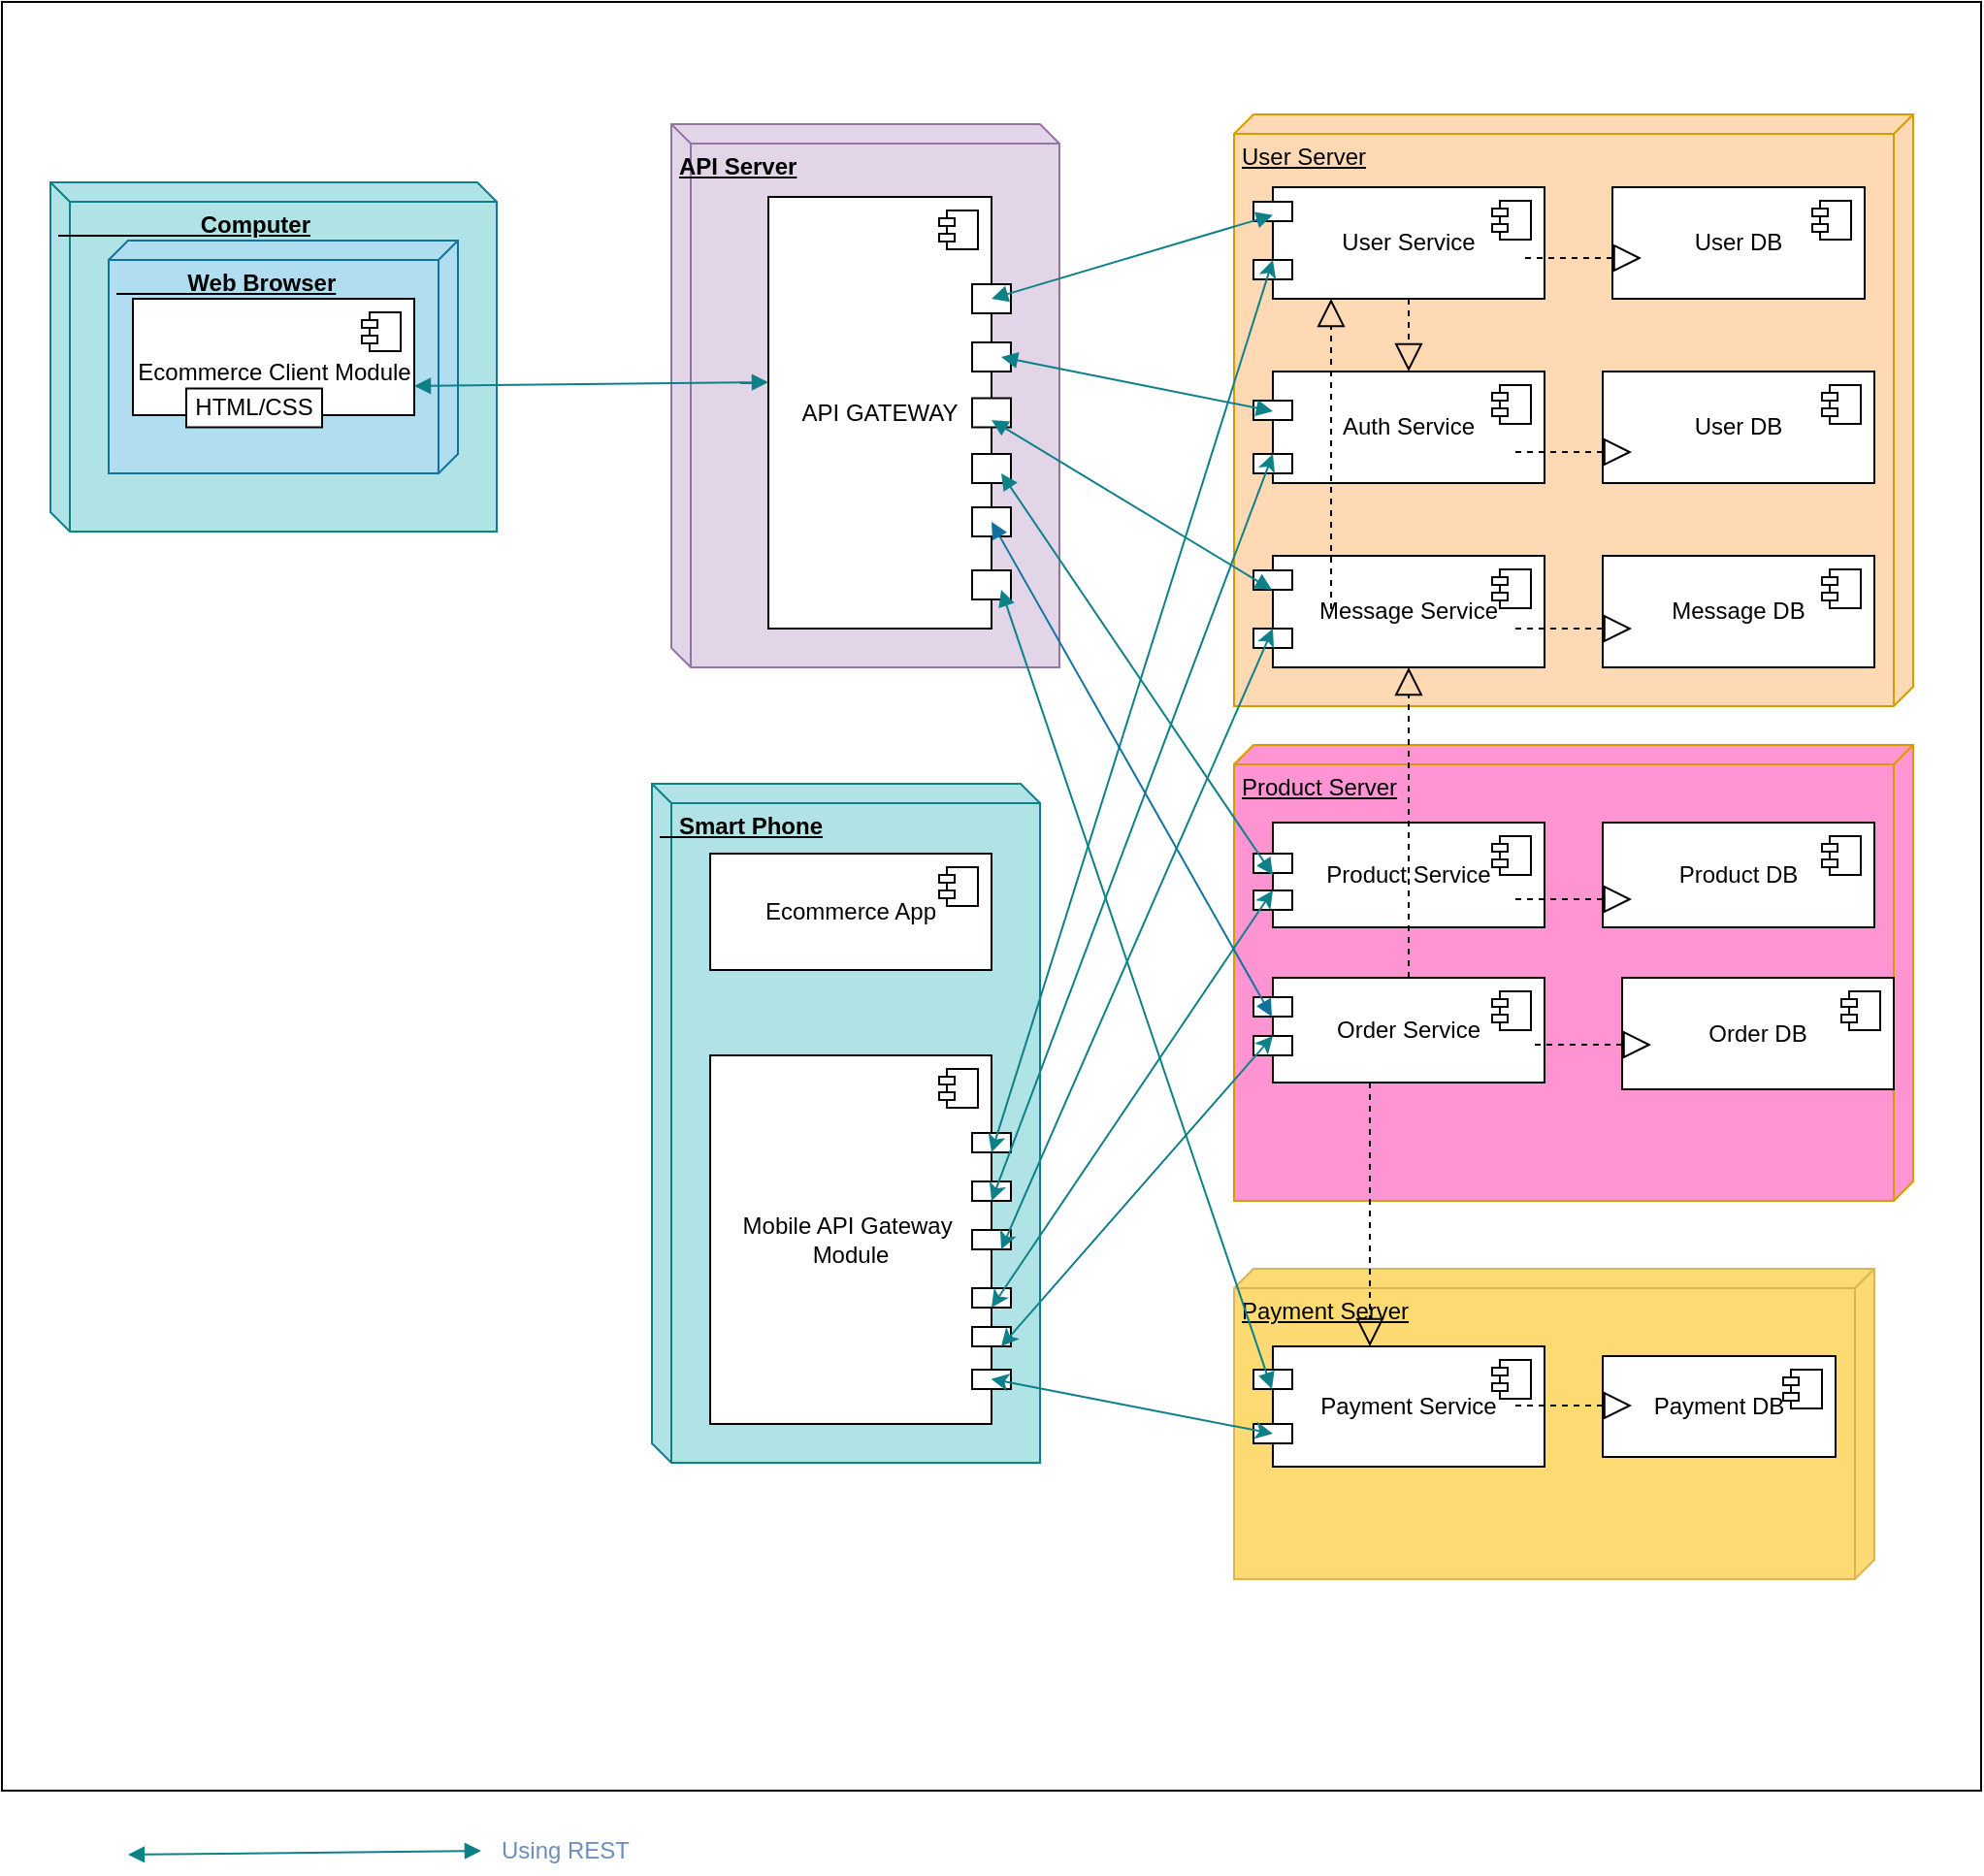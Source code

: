 <mxfile version="24.7.5">
  <diagram name="Page-1" id="vhs3pV7maKaz41Letp2S">
    <mxGraphModel dx="1050" dy="1372" grid="1" gridSize="10" guides="1" tooltips="1" connect="1" arrows="1" fold="1" page="1" pageScale="1" pageWidth="1100" pageHeight="850" math="0" shadow="0">
      <root>
        <mxCell id="0" />
        <mxCell id="1" parent="0" />
        <mxCell id="Byewc4a8WY_J0uslb-Vc-2" value="R" style="rounded=0;whiteSpace=wrap;html=1;" parent="1" vertex="1">
          <mxGeometry x="5" y="-33" width="1020" height="922" as="geometry" />
        </mxCell>
        <mxCell id="Byewc4a8WY_J0uslb-Vc-3" value="User Server" style="verticalAlign=top;align=left;spacingTop=8;spacingLeft=2;spacingRight=12;shape=cube;size=10;direction=south;fontStyle=4;html=1;whiteSpace=wrap;fillColor=#FFD9B3;strokeColor=#d79b00;" parent="1" vertex="1">
          <mxGeometry x="640" y="25" width="350" height="305" as="geometry" />
        </mxCell>
        <mxCell id="Byewc4a8WY_J0uslb-Vc-4" value="&lt;b&gt;API Server&lt;/b&gt;" style="verticalAlign=top;align=left;spacingTop=8;spacingLeft=2;spacingRight=12;shape=cube;size=10;direction=east;fontStyle=4;html=1;whiteSpace=wrap;fillColor=#e1d5e7;strokeColor=#9673a6;" parent="1" vertex="1">
          <mxGeometry x="350" y="30" width="200" height="280" as="geometry" />
        </mxCell>
        <mxCell id="Byewc4a8WY_J0uslb-Vc-5" value="&lt;b&gt;&amp;nbsp; &amp;nbsp; &amp;nbsp; &amp;nbsp; &amp;nbsp; &amp;nbsp; &amp;nbsp; &amp;nbsp; &amp;nbsp; &amp;nbsp; &amp;nbsp; Computer&lt;/b&gt;" style="verticalAlign=top;align=left;spacingTop=8;spacingLeft=2;spacingRight=12;shape=cube;size=10;direction=east;fontStyle=4;html=1;whiteSpace=wrap;fillColor=#b0e3e6;strokeColor=#0e8088;" parent="1" vertex="1">
          <mxGeometry x="30" y="60" width="230" height="180" as="geometry" />
        </mxCell>
        <mxCell id="Byewc4a8WY_J0uslb-Vc-6" value="&lt;b&gt;&amp;nbsp; &amp;nbsp;Smart Phone&lt;/b&gt;" style="verticalAlign=top;align=left;spacingTop=8;spacingLeft=2;spacingRight=12;shape=cube;size=10;direction=east;fontStyle=4;html=1;whiteSpace=wrap;fillColor=#b0e3e6;strokeColor=#0e8088;" parent="1" vertex="1">
          <mxGeometry x="340" y="370" width="200" height="350" as="geometry" />
        </mxCell>
        <mxCell id="Byewc4a8WY_J0uslb-Vc-7" value="Payment Server" style="verticalAlign=top;align=left;spacingTop=8;spacingLeft=2;spacingRight=12;shape=cube;size=10;direction=south;fontStyle=4;html=1;whiteSpace=wrap;fillColor=#fdda72;strokeColor=#d6b656;" parent="1" vertex="1">
          <mxGeometry x="640" y="620" width="330" height="160" as="geometry" />
        </mxCell>
        <mxCell id="Byewc4a8WY_J0uslb-Vc-8" value="&lt;b&gt;&amp;nbsp; &amp;nbsp; &amp;nbsp; &amp;nbsp; &amp;nbsp; &amp;nbsp;Web Browser&lt;/b&gt;" style="verticalAlign=top;align=left;spacingTop=8;spacingLeft=2;spacingRight=12;shape=cube;size=10;direction=south;fontStyle=4;html=1;whiteSpace=wrap;fillColor=#b1ddf0;strokeColor=#10739e;" parent="1" vertex="1">
          <mxGeometry x="60" y="90" width="180" height="120" as="geometry" />
        </mxCell>
        <mxCell id="Byewc4a8WY_J0uslb-Vc-9" value="API GATEWAY" style="html=1;dropTarget=0;whiteSpace=wrap;direction=south;" parent="1" vertex="1">
          <mxGeometry x="400" y="67.5" width="115" height="222.5" as="geometry" />
        </mxCell>
        <mxCell id="Byewc4a8WY_J0uslb-Vc-10" value="" style="shape=module;jettyWidth=8;jettyHeight=4;" parent="Byewc4a8WY_J0uslb-Vc-9" vertex="1">
          <mxGeometry x="1" width="20" height="20" relative="1" as="geometry">
            <mxPoint x="-27" y="7" as="offset" />
          </mxGeometry>
        </mxCell>
        <mxCell id="Byewc4a8WY_J0uslb-Vc-11" value="" style="shape=umlLifeline;perimeter=lifelinePerimeter;whiteSpace=wrap;html=1;container=1;dropTarget=0;collapsible=0;recursiveResize=0;outlineConnect=0;portConstraint=eastwest;newEdgeStyle={&quot;curved&quot;:0,&quot;rounded&quot;:0};direction=south;" parent="1" vertex="1">
          <mxGeometry x="505" y="112.5" width="20" height="15" as="geometry" />
        </mxCell>
        <mxCell id="Byewc4a8WY_J0uslb-Vc-14" value="" style="ellipse;whiteSpace=wrap;html=1;align=center;aspect=fixed;fillColor=none;strokeColor=none;resizable=0;perimeter=centerPerimeter;rotatable=0;allowArrows=0;points=[];outlineConnect=1;" parent="1" vertex="1">
          <mxGeometry x="590" y="90" width="10" height="10" as="geometry" />
        </mxCell>
        <mxCell id="Byewc4a8WY_J0uslb-Vc-15" value="User DB" style="html=1;dropTarget=0;whiteSpace=wrap;direction=west;" parent="1" vertex="1">
          <mxGeometry x="835" y="62.5" width="130" height="57.5" as="geometry" />
        </mxCell>
        <mxCell id="Byewc4a8WY_J0uslb-Vc-16" value="" style="shape=module;jettyWidth=8;jettyHeight=4;" parent="Byewc4a8WY_J0uslb-Vc-15" vertex="1">
          <mxGeometry x="1" width="20" height="20" relative="1" as="geometry">
            <mxPoint x="-27" y="7" as="offset" />
          </mxGeometry>
        </mxCell>
        <mxCell id="Byewc4a8WY_J0uslb-Vc-17" value="User DB" style="html=1;dropTarget=0;whiteSpace=wrap;direction=west;" parent="1" vertex="1">
          <mxGeometry x="830" y="157.5" width="140" height="57.5" as="geometry" />
        </mxCell>
        <mxCell id="Byewc4a8WY_J0uslb-Vc-18" value="" style="shape=module;jettyWidth=8;jettyHeight=4;" parent="Byewc4a8WY_J0uslb-Vc-17" vertex="1">
          <mxGeometry x="1" width="20" height="20" relative="1" as="geometry">
            <mxPoint x="-27" y="7" as="offset" />
          </mxGeometry>
        </mxCell>
        <mxCell id="Byewc4a8WY_J0uslb-Vc-19" value="User Service" style="html=1;dropTarget=0;whiteSpace=wrap;direction=west;" parent="1" vertex="1">
          <mxGeometry x="660" y="62.5" width="140" height="57.5" as="geometry" />
        </mxCell>
        <mxCell id="Byewc4a8WY_J0uslb-Vc-20" value="" style="shape=module;jettyWidth=8;jettyHeight=4;" parent="Byewc4a8WY_J0uslb-Vc-19" vertex="1">
          <mxGeometry x="1" width="20" height="20" relative="1" as="geometry">
            <mxPoint x="-27" y="7" as="offset" />
          </mxGeometry>
        </mxCell>
        <mxCell id="Byewc4a8WY_J0uslb-Vc-21" value="Auth Service" style="html=1;dropTarget=0;whiteSpace=wrap;direction=west;" parent="1" vertex="1">
          <mxGeometry x="660" y="157.5" width="140" height="57.5" as="geometry" />
        </mxCell>
        <mxCell id="Byewc4a8WY_J0uslb-Vc-22" value="" style="shape=module;jettyWidth=8;jettyHeight=4;" parent="Byewc4a8WY_J0uslb-Vc-21" vertex="1">
          <mxGeometry x="1" width="20" height="20" relative="1" as="geometry">
            <mxPoint x="-27" y="7" as="offset" />
          </mxGeometry>
        </mxCell>
        <mxCell id="Byewc4a8WY_J0uslb-Vc-23" value="Product Server" style="verticalAlign=top;align=left;spacingTop=8;spacingLeft=2;spacingRight=12;shape=cube;size=10;direction=south;fontStyle=4;html=1;whiteSpace=wrap;fillColor=#ff94d2;strokeColor=#d79b00;" parent="1" vertex="1">
          <mxGeometry x="640" y="350" width="350" height="235" as="geometry" />
        </mxCell>
        <mxCell id="Byewc4a8WY_J0uslb-Vc-24" value="Product Service" style="html=1;dropTarget=0;whiteSpace=wrap;direction=west;" parent="1" vertex="1">
          <mxGeometry x="660" y="390" width="140" height="54" as="geometry" />
        </mxCell>
        <mxCell id="Byewc4a8WY_J0uslb-Vc-25" value="" style="shape=module;jettyWidth=8;jettyHeight=4;" parent="Byewc4a8WY_J0uslb-Vc-24" vertex="1">
          <mxGeometry x="1" width="20" height="20" relative="1" as="geometry">
            <mxPoint x="-27" y="7" as="offset" />
          </mxGeometry>
        </mxCell>
        <mxCell id="Byewc4a8WY_J0uslb-Vc-26" value="Product DB" style="html=1;dropTarget=0;whiteSpace=wrap;direction=west;" parent="1" vertex="1">
          <mxGeometry x="830" y="390" width="140" height="54" as="geometry" />
        </mxCell>
        <mxCell id="Byewc4a8WY_J0uslb-Vc-27" value="" style="shape=module;jettyWidth=8;jettyHeight=4;" parent="Byewc4a8WY_J0uslb-Vc-26" vertex="1">
          <mxGeometry x="1" width="20" height="20" relative="1" as="geometry">
            <mxPoint x="-27" y="7" as="offset" />
          </mxGeometry>
        </mxCell>
        <mxCell id="Byewc4a8WY_J0uslb-Vc-28" value="Order Service" style="html=1;dropTarget=0;whiteSpace=wrap;direction=west;" parent="1" vertex="1">
          <mxGeometry x="660" y="470" width="140" height="54" as="geometry" />
        </mxCell>
        <mxCell id="Byewc4a8WY_J0uslb-Vc-29" value="" style="shape=module;jettyWidth=8;jettyHeight=4;" parent="Byewc4a8WY_J0uslb-Vc-28" vertex="1">
          <mxGeometry x="1" width="20" height="20" relative="1" as="geometry">
            <mxPoint x="-27" y="7" as="offset" />
          </mxGeometry>
        </mxCell>
        <mxCell id="Byewc4a8WY_J0uslb-Vc-30" value="Order DB" style="html=1;dropTarget=0;whiteSpace=wrap;direction=west;" parent="1" vertex="1">
          <mxGeometry x="840" y="470" width="140" height="57.5" as="geometry" />
        </mxCell>
        <mxCell id="Byewc4a8WY_J0uslb-Vc-31" value="" style="shape=module;jettyWidth=8;jettyHeight=4;" parent="Byewc4a8WY_J0uslb-Vc-30" vertex="1">
          <mxGeometry x="1" width="20" height="20" relative="1" as="geometry">
            <mxPoint x="-27" y="7" as="offset" />
          </mxGeometry>
        </mxCell>
        <mxCell id="Byewc4a8WY_J0uslb-Vc-32" value="Payment Service" style="html=1;dropTarget=0;whiteSpace=wrap;direction=west;" parent="1" vertex="1">
          <mxGeometry x="660" y="660" width="140" height="62" as="geometry" />
        </mxCell>
        <mxCell id="Byewc4a8WY_J0uslb-Vc-33" value="" style="shape=module;jettyWidth=8;jettyHeight=4;" parent="Byewc4a8WY_J0uslb-Vc-32" vertex="1">
          <mxGeometry x="1" width="20" height="20" relative="1" as="geometry">
            <mxPoint x="-27" y="7" as="offset" />
          </mxGeometry>
        </mxCell>
        <mxCell id="Byewc4a8WY_J0uslb-Vc-34" value="" style="shape=umlLifeline;perimeter=lifelinePerimeter;whiteSpace=wrap;html=1;container=1;dropTarget=0;collapsible=0;recursiveResize=0;outlineConnect=0;portConstraint=eastwest;newEdgeStyle={&quot;curved&quot;:0,&quot;rounded&quot;:0};direction=south;" parent="1" vertex="1">
          <mxGeometry x="505" y="142.5" width="20" height="15" as="geometry" />
        </mxCell>
        <mxCell id="Byewc4a8WY_J0uslb-Vc-35" value="" style="shape=umlLifeline;perimeter=lifelinePerimeter;whiteSpace=wrap;html=1;container=1;dropTarget=0;collapsible=0;recursiveResize=0;outlineConnect=0;portConstraint=eastwest;newEdgeStyle={&quot;curved&quot;:0,&quot;rounded&quot;:0};direction=south;" parent="1" vertex="1">
          <mxGeometry x="505" y="171.25" width="20" height="15" as="geometry" />
        </mxCell>
        <mxCell id="Byewc4a8WY_J0uslb-Vc-36" value="" style="shape=umlLifeline;perimeter=lifelinePerimeter;whiteSpace=wrap;html=1;container=1;dropTarget=0;collapsible=0;recursiveResize=0;outlineConnect=0;portConstraint=eastwest;newEdgeStyle={&quot;curved&quot;:0,&quot;rounded&quot;:0};direction=south;" parent="1" vertex="1">
          <mxGeometry x="505" y="200" width="20" height="15" as="geometry" />
        </mxCell>
        <mxCell id="Byewc4a8WY_J0uslb-Vc-37" value="" style="shape=umlLifeline;perimeter=lifelinePerimeter;whiteSpace=wrap;html=1;container=1;dropTarget=0;collapsible=0;recursiveResize=0;outlineConnect=0;portConstraint=eastwest;newEdgeStyle={&quot;curved&quot;:0,&quot;rounded&quot;:0};direction=south;" parent="1" vertex="1">
          <mxGeometry x="505" y="227.5" width="20" height="15" as="geometry" />
        </mxCell>
        <mxCell id="Byewc4a8WY_J0uslb-Vc-38" value="" style="shape=umlLifeline;perimeter=lifelinePerimeter;whiteSpace=wrap;html=1;container=1;dropTarget=0;collapsible=0;recursiveResize=0;outlineConnect=0;portConstraint=eastwest;newEdgeStyle={&quot;curved&quot;:0,&quot;rounded&quot;:0};direction=south;" parent="1" vertex="1">
          <mxGeometry x="505" y="260" width="20" height="15" as="geometry" />
        </mxCell>
        <mxCell id="Byewc4a8WY_J0uslb-Vc-39" value="Message Service" style="html=1;dropTarget=0;whiteSpace=wrap;direction=west;" parent="1" vertex="1">
          <mxGeometry x="660" y="252.5" width="140" height="57.5" as="geometry" />
        </mxCell>
        <mxCell id="Byewc4a8WY_J0uslb-Vc-40" value="" style="shape=module;jettyWidth=8;jettyHeight=4;" parent="Byewc4a8WY_J0uslb-Vc-39" vertex="1">
          <mxGeometry x="1" width="20" height="20" relative="1" as="geometry">
            <mxPoint x="-27" y="7" as="offset" />
          </mxGeometry>
        </mxCell>
        <mxCell id="Byewc4a8WY_J0uslb-Vc-41" value="Message DB" style="html=1;dropTarget=0;whiteSpace=wrap;direction=west;" parent="1" vertex="1">
          <mxGeometry x="830" y="252.5" width="140" height="57.5" as="geometry" />
        </mxCell>
        <mxCell id="Byewc4a8WY_J0uslb-Vc-42" value="" style="shape=module;jettyWidth=8;jettyHeight=4;" parent="Byewc4a8WY_J0uslb-Vc-41" vertex="1">
          <mxGeometry x="1" width="20" height="20" relative="1" as="geometry">
            <mxPoint x="-27" y="7" as="offset" />
          </mxGeometry>
        </mxCell>
        <mxCell id="Byewc4a8WY_J0uslb-Vc-43" value="Mobile API Gateway&amp;nbsp;&lt;div&gt;Module&lt;/div&gt;" style="html=1;dropTarget=0;whiteSpace=wrap;direction=south;" parent="1" vertex="1">
          <mxGeometry x="370" y="510" width="145" height="190" as="geometry" />
        </mxCell>
        <mxCell id="Byewc4a8WY_J0uslb-Vc-44" value="" style="shape=module;jettyWidth=8;jettyHeight=4;" parent="Byewc4a8WY_J0uslb-Vc-43" vertex="1">
          <mxGeometry x="1" width="20" height="20" relative="1" as="geometry">
            <mxPoint x="-27" y="7" as="offset" />
          </mxGeometry>
        </mxCell>
        <mxCell id="Byewc4a8WY_J0uslb-Vc-45" value="Ecommerce App" style="html=1;dropTarget=0;whiteSpace=wrap;direction=south;" parent="1" vertex="1">
          <mxGeometry x="370" y="406" width="145" height="60" as="geometry" />
        </mxCell>
        <mxCell id="Byewc4a8WY_J0uslb-Vc-46" value="" style="shape=module;jettyWidth=8;jettyHeight=4;" parent="Byewc4a8WY_J0uslb-Vc-45" vertex="1">
          <mxGeometry x="1" width="20" height="20" relative="1" as="geometry">
            <mxPoint x="-27" y="7" as="offset" />
          </mxGeometry>
        </mxCell>
        <mxCell id="Byewc4a8WY_J0uslb-Vc-47" value="" style="shape=umlLifeline;perimeter=lifelinePerimeter;whiteSpace=wrap;html=1;container=1;dropTarget=0;collapsible=0;recursiveResize=0;outlineConnect=0;portConstraint=eastwest;newEdgeStyle={&quot;curved&quot;:0,&quot;rounded&quot;:0};direction=south;" parent="1" vertex="1">
          <mxGeometry x="505" y="550" width="20" height="10" as="geometry" />
        </mxCell>
        <mxCell id="Byewc4a8WY_J0uslb-Vc-54" value="" style="shape=umlLifeline;perimeter=lifelinePerimeter;whiteSpace=wrap;html=1;container=1;dropTarget=0;collapsible=0;recursiveResize=0;outlineConnect=0;portConstraint=eastwest;newEdgeStyle={&quot;curved&quot;:0,&quot;rounded&quot;:0};direction=south;" parent="1" vertex="1">
          <mxGeometry x="505" y="575" width="20" height="10" as="geometry" />
        </mxCell>
        <mxCell id="Byewc4a8WY_J0uslb-Vc-55" value="" style="shape=umlLifeline;perimeter=lifelinePerimeter;whiteSpace=wrap;html=1;container=1;dropTarget=0;collapsible=0;recursiveResize=0;outlineConnect=0;portConstraint=eastwest;newEdgeStyle={&quot;curved&quot;:0,&quot;rounded&quot;:0};direction=south;" parent="1" vertex="1">
          <mxGeometry x="505" y="600" width="20" height="10" as="geometry" />
        </mxCell>
        <mxCell id="Byewc4a8WY_J0uslb-Vc-56" value="" style="shape=umlLifeline;perimeter=lifelinePerimeter;whiteSpace=wrap;html=1;container=1;dropTarget=0;collapsible=0;recursiveResize=0;outlineConnect=0;portConstraint=eastwest;newEdgeStyle={&quot;curved&quot;:0,&quot;rounded&quot;:0};direction=south;" parent="1" vertex="1">
          <mxGeometry x="505" y="630" width="20" height="10" as="geometry" />
        </mxCell>
        <mxCell id="Byewc4a8WY_J0uslb-Vc-57" value="" style="shape=umlLifeline;perimeter=lifelinePerimeter;whiteSpace=wrap;html=1;container=1;dropTarget=0;collapsible=0;recursiveResize=0;outlineConnect=0;portConstraint=eastwest;newEdgeStyle={&quot;curved&quot;:0,&quot;rounded&quot;:0};direction=south;" parent="1" vertex="1">
          <mxGeometry x="505" y="650" width="20" height="10" as="geometry" />
        </mxCell>
        <mxCell id="Byewc4a8WY_J0uslb-Vc-60" value="" style="shape=umlLifeline;perimeter=lifelinePerimeter;whiteSpace=wrap;html=1;container=1;dropTarget=0;collapsible=0;recursiveResize=0;outlineConnect=0;portConstraint=eastwest;newEdgeStyle={&quot;curved&quot;:0,&quot;rounded&quot;:0};direction=south;" parent="1" vertex="1">
          <mxGeometry x="505" y="672" width="20" height="10" as="geometry" />
        </mxCell>
        <mxCell id="Byewc4a8WY_J0uslb-Vc-61" value="" style="shape=umlLifeline;perimeter=lifelinePerimeter;whiteSpace=wrap;html=1;container=1;dropTarget=0;collapsible=0;recursiveResize=0;outlineConnect=0;portConstraint=eastwest;newEdgeStyle={&quot;curved&quot;:0,&quot;rounded&quot;:0};direction=south;" parent="1" vertex="1">
          <mxGeometry x="650" y="406" width="20" height="10" as="geometry" />
        </mxCell>
        <mxCell id="Byewc4a8WY_J0uslb-Vc-62" value="" style="shape=umlLifeline;perimeter=lifelinePerimeter;whiteSpace=wrap;html=1;container=1;dropTarget=0;collapsible=0;recursiveResize=0;outlineConnect=0;portConstraint=eastwest;newEdgeStyle={&quot;curved&quot;:0,&quot;rounded&quot;:0};direction=south;" parent="1" vertex="1">
          <mxGeometry x="650" y="425" width="20" height="10" as="geometry" />
        </mxCell>
        <mxCell id="Byewc4a8WY_J0uslb-Vc-63" value="" style="shape=umlLifeline;perimeter=lifelinePerimeter;whiteSpace=wrap;html=1;container=1;dropTarget=0;collapsible=0;recursiveResize=0;outlineConnect=0;portConstraint=eastwest;newEdgeStyle={&quot;curved&quot;:0,&quot;rounded&quot;:0};direction=south;size=20;" parent="1" vertex="1">
          <mxGeometry x="650" y="480" width="20" height="10" as="geometry" />
        </mxCell>
        <mxCell id="Byewc4a8WY_J0uslb-Vc-64" value="" style="shape=umlLifeline;perimeter=lifelinePerimeter;whiteSpace=wrap;html=1;container=1;dropTarget=0;collapsible=0;recursiveResize=0;outlineConnect=0;portConstraint=eastwest;newEdgeStyle={&quot;curved&quot;:0,&quot;rounded&quot;:0};direction=south;size=20;" parent="1" vertex="1">
          <mxGeometry x="650" y="500" width="20" height="10" as="geometry" />
        </mxCell>
        <mxCell id="Byewc4a8WY_J0uslb-Vc-65" value="" style="shape=umlLifeline;perimeter=lifelinePerimeter;whiteSpace=wrap;html=1;container=1;dropTarget=0;collapsible=0;recursiveResize=0;outlineConnect=0;portConstraint=eastwest;newEdgeStyle={&quot;curved&quot;:0,&quot;rounded&quot;:0};direction=south;" parent="1" vertex="1">
          <mxGeometry x="650" y="290" width="20" height="10" as="geometry" />
        </mxCell>
        <mxCell id="Byewc4a8WY_J0uslb-Vc-66" value="" style="shape=umlLifeline;perimeter=lifelinePerimeter;whiteSpace=wrap;html=1;container=1;dropTarget=0;collapsible=0;recursiveResize=0;outlineConnect=0;portConstraint=eastwest;newEdgeStyle={&quot;curved&quot;:0,&quot;rounded&quot;:0};direction=south;" parent="1" vertex="1">
          <mxGeometry x="650" y="260" width="20" height="10" as="geometry" />
        </mxCell>
        <mxCell id="Byewc4a8WY_J0uslb-Vc-67" value="" style="shape=umlLifeline;perimeter=lifelinePerimeter;whiteSpace=wrap;html=1;container=1;dropTarget=0;collapsible=0;recursiveResize=0;outlineConnect=0;portConstraint=eastwest;newEdgeStyle={&quot;curved&quot;:0,&quot;rounded&quot;:0};direction=south;" parent="1" vertex="1">
          <mxGeometry x="650" y="200" width="20" height="10" as="geometry" />
        </mxCell>
        <mxCell id="Byewc4a8WY_J0uslb-Vc-68" value="" style="shape=umlLifeline;perimeter=lifelinePerimeter;whiteSpace=wrap;html=1;container=1;dropTarget=0;collapsible=0;recursiveResize=0;outlineConnect=0;portConstraint=eastwest;newEdgeStyle={&quot;curved&quot;:0,&quot;rounded&quot;:0};direction=south;" parent="1" vertex="1">
          <mxGeometry x="650" y="172.5" width="20" height="10" as="geometry" />
        </mxCell>
        <mxCell id="Byewc4a8WY_J0uslb-Vc-69" value="" style="shape=umlLifeline;perimeter=lifelinePerimeter;whiteSpace=wrap;html=1;container=1;dropTarget=0;collapsible=0;recursiveResize=0;outlineConnect=0;portConstraint=eastwest;newEdgeStyle={&quot;curved&quot;:0,&quot;rounded&quot;:0};direction=south;" parent="1" vertex="1">
          <mxGeometry x="650" y="100" width="20" height="10" as="geometry" />
        </mxCell>
        <mxCell id="Byewc4a8WY_J0uslb-Vc-70" value="" style="shape=umlLifeline;perimeter=lifelinePerimeter;whiteSpace=wrap;html=1;container=1;dropTarget=0;collapsible=0;recursiveResize=0;outlineConnect=0;portConstraint=eastwest;newEdgeStyle={&quot;curved&quot;:0,&quot;rounded&quot;:0};direction=south;" parent="1" vertex="1">
          <mxGeometry x="650" y="70" width="20" height="10" as="geometry" />
        </mxCell>
        <mxCell id="Byewc4a8WY_J0uslb-Vc-71" value="" style="shape=umlLifeline;perimeter=lifelinePerimeter;whiteSpace=wrap;html=1;container=1;dropTarget=0;collapsible=0;recursiveResize=0;outlineConnect=0;portConstraint=eastwest;newEdgeStyle={&quot;curved&quot;:0,&quot;rounded&quot;:0};direction=south;size=20;" parent="1" vertex="1">
          <mxGeometry x="650" y="672" width="20" height="10" as="geometry" />
        </mxCell>
        <mxCell id="Byewc4a8WY_J0uslb-Vc-72" value="" style="shape=umlLifeline;perimeter=lifelinePerimeter;whiteSpace=wrap;html=1;container=1;dropTarget=0;collapsible=0;recursiveResize=0;outlineConnect=0;portConstraint=eastwest;newEdgeStyle={&quot;curved&quot;:0,&quot;rounded&quot;:0};direction=south;size=20;" parent="1" vertex="1">
          <mxGeometry x="650" y="700" width="20" height="10" as="geometry" />
        </mxCell>
        <mxCell id="Byewc4a8WY_J0uslb-Vc-75" value="" style="endArrow=block;startArrow=block;endFill=1;startFill=1;html=1;rounded=0;entryX=1;entryY=0.75;entryDx=0;entryDy=0;fillColor=#b0e3e6;strokeColor=#0e8088;" parent="1" target="Byewc4a8WY_J0uslb-Vc-19" edge="1">
          <mxGeometry width="160" relative="1" as="geometry">
            <mxPoint x="515" y="120" as="sourcePoint" />
            <mxPoint x="675" y="120" as="targetPoint" />
          </mxGeometry>
        </mxCell>
        <mxCell id="Byewc4a8WY_J0uslb-Vc-79" value="" style="endArrow=classic;startArrow=classic;html=1;rounded=0;fillColor=#b0e3e6;strokeColor=#0e8088;" parent="1" source="Byewc4a8WY_J0uslb-Vc-47" edge="1">
          <mxGeometry width="50" height="50" relative="1" as="geometry">
            <mxPoint x="610" y="150" as="sourcePoint" />
            <mxPoint x="660" y="100" as="targetPoint" />
          </mxGeometry>
        </mxCell>
        <mxCell id="Byewc4a8WY_J0uslb-Vc-80" value="" style="endArrow=classic;startArrow=classic;html=1;rounded=0;fillColor=#b0e3e6;strokeColor=#0e8088;" parent="1" source="Byewc4a8WY_J0uslb-Vc-54" edge="1">
          <mxGeometry width="50" height="50" relative="1" as="geometry">
            <mxPoint x="515" y="660" as="sourcePoint" />
            <mxPoint x="660" y="200" as="targetPoint" />
          </mxGeometry>
        </mxCell>
        <mxCell id="Byewc4a8WY_J0uslb-Vc-81" value="" style="endArrow=classic;startArrow=classic;html=1;rounded=0;fillColor=#b0e3e6;strokeColor=#0e8088;" parent="1" edge="1">
          <mxGeometry width="50" height="50" relative="1" as="geometry">
            <mxPoint x="520" y="610" as="sourcePoint" />
            <mxPoint x="660" y="290" as="targetPoint" />
          </mxGeometry>
        </mxCell>
        <mxCell id="Byewc4a8WY_J0uslb-Vc-82" value="" style="endArrow=classic;startArrow=classic;html=1;rounded=0;fillColor=#b0e3e6;strokeColor=#0e8088;" parent="1" source="Byewc4a8WY_J0uslb-Vc-56" edge="1">
          <mxGeometry width="50" height="50" relative="1" as="geometry">
            <mxPoint x="520" y="745" as="sourcePoint" />
            <mxPoint x="660" y="425" as="targetPoint" />
          </mxGeometry>
        </mxCell>
        <mxCell id="Byewc4a8WY_J0uslb-Vc-83" value="" style="endArrow=classic;startArrow=classic;html=1;rounded=0;fillColor=#b0e3e6;strokeColor=#0e8088;" parent="1" edge="1">
          <mxGeometry width="50" height="50" relative="1" as="geometry">
            <mxPoint x="520" y="660" as="sourcePoint" />
            <mxPoint x="660" y="500" as="targetPoint" />
          </mxGeometry>
        </mxCell>
        <mxCell id="Byewc4a8WY_J0uslb-Vc-84" value="" style="endArrow=classic;startArrow=classic;html=1;rounded=0;exitX=0.878;exitY=0.001;exitDx=0;exitDy=0;exitPerimeter=0;fillColor=#b0e3e6;strokeColor=#0e8088;" parent="1" source="Byewc4a8WY_J0uslb-Vc-43" edge="1">
          <mxGeometry width="50" height="50" relative="1" as="geometry">
            <mxPoint x="515" y="682" as="sourcePoint" />
            <mxPoint x="660" y="705" as="targetPoint" />
          </mxGeometry>
        </mxCell>
        <mxCell id="Byewc4a8WY_J0uslb-Vc-85" value="" style="endArrow=block;startArrow=block;endFill=1;startFill=1;html=1;rounded=0;fillColor=#b0e3e6;strokeColor=#0e8088;" parent="1" edge="1">
          <mxGeometry width="160" relative="1" as="geometry">
            <mxPoint x="520" y="150" as="sourcePoint" />
            <mxPoint x="660" y="178" as="targetPoint" />
          </mxGeometry>
        </mxCell>
        <mxCell id="Byewc4a8WY_J0uslb-Vc-86" value="" style="endArrow=block;startArrow=block;endFill=1;startFill=1;html=1;rounded=0;fillColor=#b0e3e6;strokeColor=#0e8088;" parent="1" target="Byewc4a8WY_J0uslb-Vc-66" edge="1">
          <mxGeometry width="160" relative="1" as="geometry">
            <mxPoint x="515" y="182.5" as="sourcePoint" />
            <mxPoint x="655" y="210.5" as="targetPoint" />
          </mxGeometry>
        </mxCell>
        <mxCell id="Byewc4a8WY_J0uslb-Vc-87" value="" style="endArrow=block;startArrow=block;endFill=1;startFill=1;html=1;rounded=0;entryX=1;entryY=0.5;entryDx=0;entryDy=0;fillColor=#b0e3e6;strokeColor=#0e8088;" parent="1" target="Byewc4a8WY_J0uslb-Vc-24" edge="1">
          <mxGeometry width="160" relative="1" as="geometry">
            <mxPoint x="520" y="210" as="sourcePoint" />
            <mxPoint x="660" y="297.5" as="targetPoint" />
          </mxGeometry>
        </mxCell>
        <mxCell id="Byewc4a8WY_J0uslb-Vc-89" value="" style="endArrow=block;startArrow=block;endFill=1;startFill=1;html=1;rounded=0;fillColor=#b1ddf0;strokeColor=#10739e;" parent="1" target="Byewc4a8WY_J0uslb-Vc-63" edge="1">
          <mxGeometry width="160" relative="1" as="geometry">
            <mxPoint x="515" y="235" as="sourcePoint" />
            <mxPoint x="670" y="427" as="targetPoint" />
          </mxGeometry>
        </mxCell>
        <mxCell id="Byewc4a8WY_J0uslb-Vc-90" value="" style="endArrow=block;startArrow=block;endFill=1;startFill=1;html=1;rounded=0;fillColor=#b0e3e6;strokeColor=#0e8088;" parent="1" target="Byewc4a8WY_J0uslb-Vc-71" edge="1">
          <mxGeometry width="160" relative="1" as="geometry">
            <mxPoint x="520" y="270" as="sourcePoint" />
            <mxPoint x="670" y="500" as="targetPoint" />
          </mxGeometry>
        </mxCell>
        <mxCell id="Byewc4a8WY_J0uslb-Vc-91" value="&lt;div&gt;&lt;br&gt;&lt;/div&gt;Ecommerce Client Module" style="html=1;dropTarget=0;whiteSpace=wrap;direction=south;" parent="1" vertex="1">
          <mxGeometry x="72.5" y="120" width="145" height="60" as="geometry" />
        </mxCell>
        <mxCell id="Byewc4a8WY_J0uslb-Vc-92" value="" style="shape=module;jettyWidth=8;jettyHeight=4;" parent="Byewc4a8WY_J0uslb-Vc-91" vertex="1">
          <mxGeometry x="1" width="20" height="20" relative="1" as="geometry">
            <mxPoint x="-27" y="7" as="offset" />
          </mxGeometry>
        </mxCell>
        <mxCell id="Byewc4a8WY_J0uslb-Vc-94" value="HTML/CSS" style="html=1;whiteSpace=wrap;" parent="1" vertex="1">
          <mxGeometry x="100" y="166.25" width="70" height="20" as="geometry" />
        </mxCell>
        <mxCell id="Byewc4a8WY_J0uslb-Vc-104" value="" style="endArrow=block;dashed=1;endFill=0;endSize=12;html=1;rounded=0;" parent="1" edge="1">
          <mxGeometry width="160" relative="1" as="geometry">
            <mxPoint x="785" y="290" as="sourcePoint" />
            <mxPoint x="845" y="290" as="targetPoint" />
          </mxGeometry>
        </mxCell>
        <mxCell id="Byewc4a8WY_J0uslb-Vc-105" value="" style="endArrow=block;dashed=1;endFill=0;endSize=12;html=1;rounded=0;" parent="1" edge="1">
          <mxGeometry width="160" relative="1" as="geometry">
            <mxPoint x="785" y="199" as="sourcePoint" />
            <mxPoint x="845" y="199" as="targetPoint" />
          </mxGeometry>
        </mxCell>
        <mxCell id="Byewc4a8WY_J0uslb-Vc-107" value="" style="endArrow=block;dashed=1;endFill=0;endSize=12;html=1;rounded=0;" parent="1" edge="1">
          <mxGeometry width="160" relative="1" as="geometry">
            <mxPoint x="790" y="99" as="sourcePoint" />
            <mxPoint x="850" y="99" as="targetPoint" />
          </mxGeometry>
        </mxCell>
        <mxCell id="Byewc4a8WY_J0uslb-Vc-108" value="" style="endArrow=block;dashed=1;endFill=0;endSize=12;html=1;rounded=0;" parent="1" edge="1">
          <mxGeometry width="160" relative="1" as="geometry">
            <mxPoint x="785" y="429.5" as="sourcePoint" />
            <mxPoint x="845" y="429.5" as="targetPoint" />
          </mxGeometry>
        </mxCell>
        <mxCell id="Byewc4a8WY_J0uslb-Vc-109" value="" style="endArrow=block;dashed=1;endFill=0;endSize=12;html=1;rounded=0;" parent="1" edge="1">
          <mxGeometry width="160" relative="1" as="geometry">
            <mxPoint x="795" y="504.5" as="sourcePoint" />
            <mxPoint x="855" y="504.5" as="targetPoint" />
          </mxGeometry>
        </mxCell>
        <mxCell id="Byewc4a8WY_J0uslb-Vc-111" value="" style="endArrow=block;startArrow=block;endFill=1;startFill=1;html=1;rounded=0;fillColor=#b0e3e6;strokeColor=#0e8088;exitX=0.75;exitY=0;exitDx=0;exitDy=0;" parent="1" source="Byewc4a8WY_J0uslb-Vc-91" edge="1">
          <mxGeometry width="160" relative="1" as="geometry">
            <mxPoint x="240" y="163" as="sourcePoint" />
            <mxPoint x="400" y="163" as="targetPoint" />
          </mxGeometry>
        </mxCell>
        <mxCell id="15v0Cqf4XtNXaAaMoZAF-1" value="" style="endArrow=block;dashed=1;endFill=0;endSize=12;html=1;rounded=0;" edge="1" parent="1">
          <mxGeometry width="160" relative="1" as="geometry">
            <mxPoint x="710" y="524" as="sourcePoint" />
            <mxPoint x="710" y="660" as="targetPoint" />
          </mxGeometry>
        </mxCell>
        <mxCell id="15v0Cqf4XtNXaAaMoZAF-2" value="" style="endArrow=block;dashed=1;endFill=0;endSize=12;html=1;rounded=0;" edge="1" parent="1" source="Byewc4a8WY_J0uslb-Vc-19" target="Byewc4a8WY_J0uslb-Vc-21">
          <mxGeometry width="160" relative="1" as="geometry">
            <mxPoint x="700" y="127.5" as="sourcePoint" />
            <mxPoint x="760" y="127.5" as="targetPoint" />
          </mxGeometry>
        </mxCell>
        <mxCell id="15v0Cqf4XtNXaAaMoZAF-3" value="" style="endArrow=block;dashed=1;endFill=0;endSize=12;html=1;rounded=0;entryX=0.5;entryY=0;entryDx=0;entryDy=0;exitX=0.5;exitY=1;exitDx=0;exitDy=0;" edge="1" parent="1" source="Byewc4a8WY_J0uslb-Vc-28" target="Byewc4a8WY_J0uslb-Vc-39">
          <mxGeometry width="160" relative="1" as="geometry">
            <mxPoint x="700" y="344.5" as="sourcePoint" />
            <mxPoint x="760" y="344.5" as="targetPoint" />
          </mxGeometry>
        </mxCell>
        <mxCell id="15v0Cqf4XtNXaAaMoZAF-4" value="" style="endArrow=block;dashed=1;endFill=0;endSize=12;html=1;rounded=0;entryX=0.5;entryY=0;entryDx=0;entryDy=0;exitX=0.5;exitY=1;exitDx=0;exitDy=0;" edge="1" parent="1">
          <mxGeometry width="160" relative="1" as="geometry">
            <mxPoint x="690" y="280" as="sourcePoint" />
            <mxPoint x="690" y="120" as="targetPoint" />
          </mxGeometry>
        </mxCell>
        <mxCell id="15v0Cqf4XtNXaAaMoZAF-5" value="Payment DB" style="html=1;dropTarget=0;whiteSpace=wrap;direction=west;" vertex="1" parent="1">
          <mxGeometry x="830" y="665" width="120" height="52" as="geometry" />
        </mxCell>
        <mxCell id="15v0Cqf4XtNXaAaMoZAF-6" value="" style="shape=module;jettyWidth=8;jettyHeight=4;" vertex="1" parent="15v0Cqf4XtNXaAaMoZAF-5">
          <mxGeometry x="1" width="20" height="20" relative="1" as="geometry">
            <mxPoint x="-27" y="7" as="offset" />
          </mxGeometry>
        </mxCell>
        <mxCell id="15v0Cqf4XtNXaAaMoZAF-7" value="" style="endArrow=block;dashed=1;endFill=0;endSize=12;html=1;rounded=0;" edge="1" parent="1">
          <mxGeometry width="160" relative="1" as="geometry">
            <mxPoint x="785" y="690.5" as="sourcePoint" />
            <mxPoint x="845" y="690.5" as="targetPoint" />
          </mxGeometry>
        </mxCell>
        <mxCell id="15v0Cqf4XtNXaAaMoZAF-9" value="" style="endArrow=block;startArrow=block;endFill=1;startFill=1;html=1;rounded=0;fillColor=#b0e3e6;strokeColor=#0e8088;exitX=0.75;exitY=0;exitDx=0;exitDy=0;" edge="1" parent="1">
          <mxGeometry width="160" relative="1" as="geometry">
            <mxPoint x="70" y="922" as="sourcePoint" />
            <mxPoint x="252" y="920" as="targetPoint" />
          </mxGeometry>
        </mxCell>
        <mxCell id="15v0Cqf4XtNXaAaMoZAF-10" value="&lt;font color=&quot;#6c8ebf&quot;&gt;&amp;nbsp;&amp;nbsp;&lt;/font&gt;&lt;div&gt;&lt;font color=&quot;#6c8ebf&quot;&gt;Using REST&lt;/font&gt;&lt;/div&gt;" style="text;html=1;align=center;verticalAlign=middle;resizable=0;points=[];autosize=1;strokeColor=none;fillColor=none;" vertex="1" parent="1">
          <mxGeometry x="250" y="892" width="90" height="40" as="geometry" />
        </mxCell>
      </root>
    </mxGraphModel>
  </diagram>
</mxfile>
